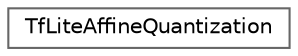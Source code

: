 digraph "Graphical Class Hierarchy"
{
 // LATEX_PDF_SIZE
  bgcolor="transparent";
  edge [fontname=Helvetica,fontsize=10,labelfontname=Helvetica,labelfontsize=10];
  node [fontname=Helvetica,fontsize=10,shape=box,height=0.2,width=0.4];
  rankdir="LR";
  Node0 [id="Node000000",label="TfLiteAffineQuantization",height=0.2,width=0.4,color="grey40", fillcolor="white", style="filled",URL="$struct_tf_lite_affine_quantization.html",tooltip=" "];
}
